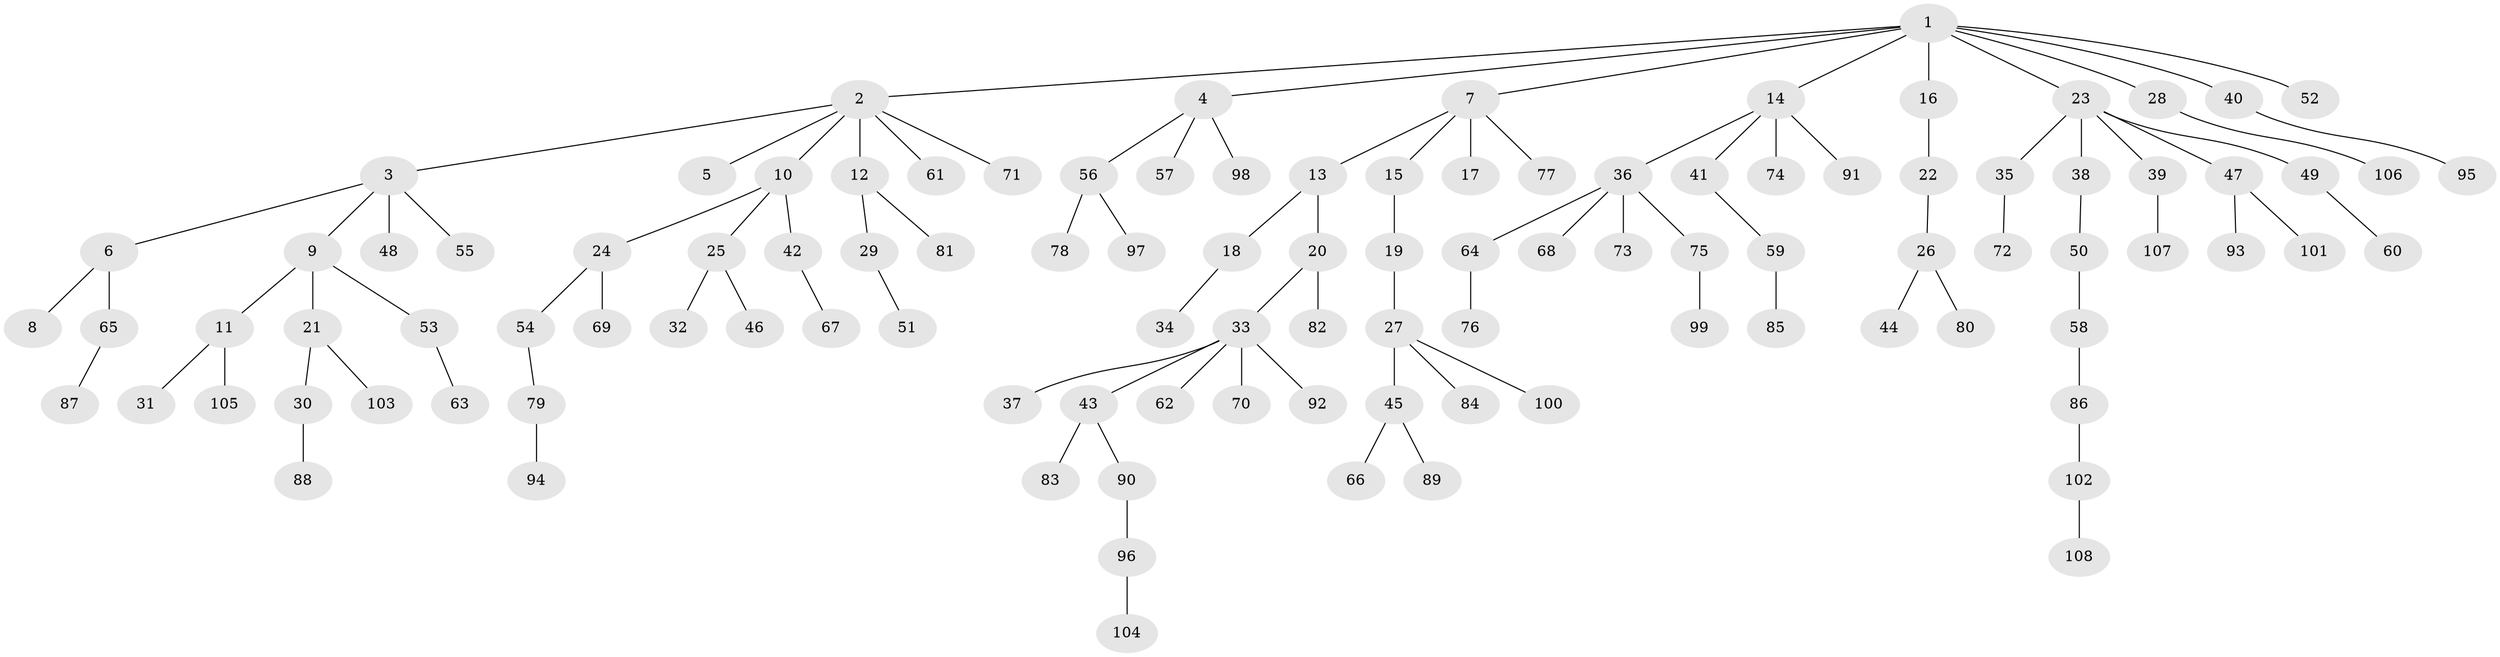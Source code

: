 // coarse degree distribution, {9: 0.013513513513513514, 10: 0.013513513513513514, 5: 0.02702702702702703, 1: 0.5945945945945946, 2: 0.24324324324324326, 4: 0.06756756756756757, 7: 0.02702702702702703, 3: 0.013513513513513514}
// Generated by graph-tools (version 1.1) at 2025/52/02/27/25 19:52:10]
// undirected, 108 vertices, 107 edges
graph export_dot {
graph [start="1"]
  node [color=gray90,style=filled];
  1;
  2;
  3;
  4;
  5;
  6;
  7;
  8;
  9;
  10;
  11;
  12;
  13;
  14;
  15;
  16;
  17;
  18;
  19;
  20;
  21;
  22;
  23;
  24;
  25;
  26;
  27;
  28;
  29;
  30;
  31;
  32;
  33;
  34;
  35;
  36;
  37;
  38;
  39;
  40;
  41;
  42;
  43;
  44;
  45;
  46;
  47;
  48;
  49;
  50;
  51;
  52;
  53;
  54;
  55;
  56;
  57;
  58;
  59;
  60;
  61;
  62;
  63;
  64;
  65;
  66;
  67;
  68;
  69;
  70;
  71;
  72;
  73;
  74;
  75;
  76;
  77;
  78;
  79;
  80;
  81;
  82;
  83;
  84;
  85;
  86;
  87;
  88;
  89;
  90;
  91;
  92;
  93;
  94;
  95;
  96;
  97;
  98;
  99;
  100;
  101;
  102;
  103;
  104;
  105;
  106;
  107;
  108;
  1 -- 2;
  1 -- 4;
  1 -- 7;
  1 -- 14;
  1 -- 16;
  1 -- 23;
  1 -- 28;
  1 -- 40;
  1 -- 52;
  2 -- 3;
  2 -- 5;
  2 -- 10;
  2 -- 12;
  2 -- 61;
  2 -- 71;
  3 -- 6;
  3 -- 9;
  3 -- 48;
  3 -- 55;
  4 -- 56;
  4 -- 57;
  4 -- 98;
  6 -- 8;
  6 -- 65;
  7 -- 13;
  7 -- 15;
  7 -- 17;
  7 -- 77;
  9 -- 11;
  9 -- 21;
  9 -- 53;
  10 -- 24;
  10 -- 25;
  10 -- 42;
  11 -- 31;
  11 -- 105;
  12 -- 29;
  12 -- 81;
  13 -- 18;
  13 -- 20;
  14 -- 36;
  14 -- 41;
  14 -- 74;
  14 -- 91;
  15 -- 19;
  16 -- 22;
  18 -- 34;
  19 -- 27;
  20 -- 33;
  20 -- 82;
  21 -- 30;
  21 -- 103;
  22 -- 26;
  23 -- 35;
  23 -- 38;
  23 -- 39;
  23 -- 47;
  23 -- 49;
  24 -- 54;
  24 -- 69;
  25 -- 32;
  25 -- 46;
  26 -- 44;
  26 -- 80;
  27 -- 45;
  27 -- 84;
  27 -- 100;
  28 -- 106;
  29 -- 51;
  30 -- 88;
  33 -- 37;
  33 -- 43;
  33 -- 62;
  33 -- 70;
  33 -- 92;
  35 -- 72;
  36 -- 64;
  36 -- 68;
  36 -- 73;
  36 -- 75;
  38 -- 50;
  39 -- 107;
  40 -- 95;
  41 -- 59;
  42 -- 67;
  43 -- 83;
  43 -- 90;
  45 -- 66;
  45 -- 89;
  47 -- 93;
  47 -- 101;
  49 -- 60;
  50 -- 58;
  53 -- 63;
  54 -- 79;
  56 -- 78;
  56 -- 97;
  58 -- 86;
  59 -- 85;
  64 -- 76;
  65 -- 87;
  75 -- 99;
  79 -- 94;
  86 -- 102;
  90 -- 96;
  96 -- 104;
  102 -- 108;
}
